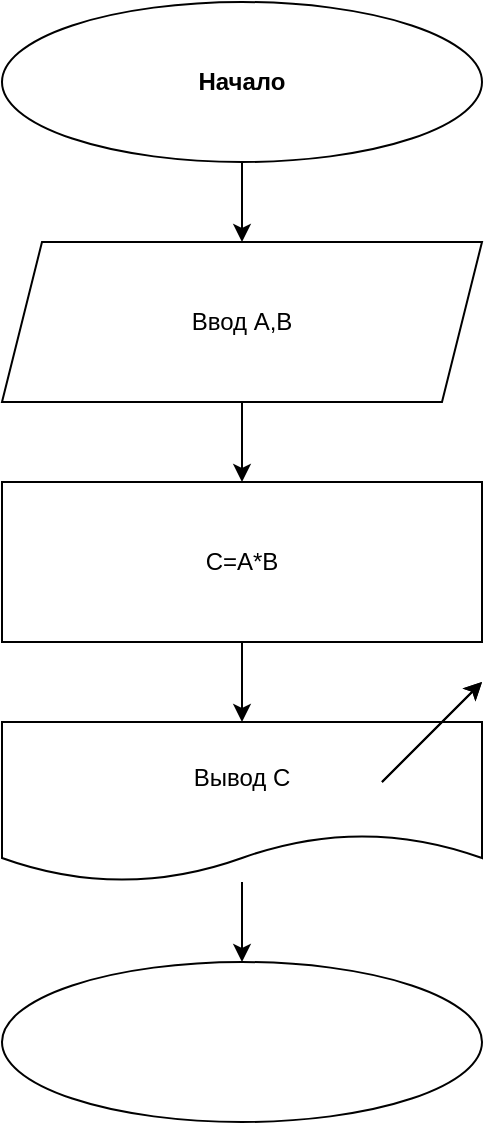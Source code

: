 <mxfile version="20.3.0" type="device"><diagram id="C5RBs43oDa-KdzZeNtuy" name="Page-1"><mxGraphModel dx="1102" dy="865" grid="1" gridSize="10" guides="1" tooltips="1" connect="1" arrows="1" fold="1" page="1" pageScale="1" pageWidth="827" pageHeight="1169" math="0" shadow="0"><root><mxCell id="WIyWlLk6GJQsqaUBKTNV-0"/><mxCell id="WIyWlLk6GJQsqaUBKTNV-1" parent="WIyWlLk6GJQsqaUBKTNV-0"/><mxCell id="mhSk2wZ-P-8ctrdQ8nNC-7" value="" style="edgeStyle=orthogonalEdgeStyle;rounded=0;orthogonalLoop=1;jettySize=auto;html=1;" edge="1" parent="WIyWlLk6GJQsqaUBKTNV-1" source="mhSk2wZ-P-8ctrdQ8nNC-0" target="mhSk2wZ-P-8ctrdQ8nNC-1"><mxGeometry relative="1" as="geometry"/></mxCell><mxCell id="mhSk2wZ-P-8ctrdQ8nNC-0" value="Начало" style="ellipse;whiteSpace=wrap;html=1;fontStyle=1" vertex="1" parent="WIyWlLk6GJQsqaUBKTNV-1"><mxGeometry x="200" y="80" width="240" height="80" as="geometry"/></mxCell><mxCell id="mhSk2wZ-P-8ctrdQ8nNC-8" value="" style="edgeStyle=orthogonalEdgeStyle;rounded=0;orthogonalLoop=1;jettySize=auto;html=1;" edge="1" parent="WIyWlLk6GJQsqaUBKTNV-1" source="mhSk2wZ-P-8ctrdQ8nNC-1" target="mhSk2wZ-P-8ctrdQ8nNC-2"><mxGeometry relative="1" as="geometry"/></mxCell><mxCell id="mhSk2wZ-P-8ctrdQ8nNC-1" value="Ввод A,B" style="shape=parallelogram;perimeter=parallelogramPerimeter;whiteSpace=wrap;html=1;fixedSize=1;" vertex="1" parent="WIyWlLk6GJQsqaUBKTNV-1"><mxGeometry x="200" y="200" width="240" height="80" as="geometry"/></mxCell><mxCell id="mhSk2wZ-P-8ctrdQ8nNC-9" value="" style="edgeStyle=orthogonalEdgeStyle;rounded=0;orthogonalLoop=1;jettySize=auto;html=1;" edge="1" parent="WIyWlLk6GJQsqaUBKTNV-1" source="mhSk2wZ-P-8ctrdQ8nNC-2" target="mhSk2wZ-P-8ctrdQ8nNC-3"><mxGeometry relative="1" as="geometry"/></mxCell><mxCell id="mhSk2wZ-P-8ctrdQ8nNC-2" value="C=A*B" style="rounded=0;whiteSpace=wrap;html=1;" vertex="1" parent="WIyWlLk6GJQsqaUBKTNV-1"><mxGeometry x="200" y="320" width="240" height="80" as="geometry"/></mxCell><mxCell id="mhSk2wZ-P-8ctrdQ8nNC-10" value="" style="edgeStyle=orthogonalEdgeStyle;rounded=0;orthogonalLoop=1;jettySize=auto;html=1;" edge="1" parent="WIyWlLk6GJQsqaUBKTNV-1" source="mhSk2wZ-P-8ctrdQ8nNC-3" target="mhSk2wZ-P-8ctrdQ8nNC-4"><mxGeometry relative="1" as="geometry"/></mxCell><mxCell id="mhSk2wZ-P-8ctrdQ8nNC-3" value="Вывод C" style="shape=document;whiteSpace=wrap;html=1;boundedLbl=1;" vertex="1" parent="WIyWlLk6GJQsqaUBKTNV-1"><mxGeometry x="200" y="440" width="240" height="80" as="geometry"/></mxCell><mxCell id="mhSk2wZ-P-8ctrdQ8nNC-4" value="" style="ellipse;whiteSpace=wrap;html=1;" vertex="1" parent="WIyWlLk6GJQsqaUBKTNV-1"><mxGeometry x="200" y="560" width="240" height="80" as="geometry"/></mxCell><mxCell id="mhSk2wZ-P-8ctrdQ8nNC-5" value="" style="endArrow=classic;html=1;rounded=0;" edge="1" parent="WIyWlLk6GJQsqaUBKTNV-1"><mxGeometry width="50" height="50" relative="1" as="geometry"><mxPoint x="390" y="470" as="sourcePoint"/><mxPoint x="440" y="420" as="targetPoint"/></mxGeometry></mxCell><mxCell id="mhSk2wZ-P-8ctrdQ8nNC-6" value="" style="endArrow=classic;html=1;rounded=0;" edge="1" parent="WIyWlLk6GJQsqaUBKTNV-1"><mxGeometry width="50" height="50" relative="1" as="geometry"><mxPoint x="390" y="470" as="sourcePoint"/><mxPoint x="440" y="420" as="targetPoint"/></mxGeometry></mxCell></root></mxGraphModel></diagram></mxfile>